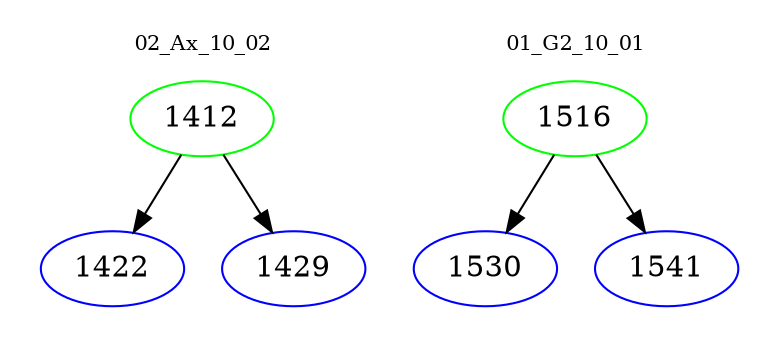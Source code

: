 digraph{
subgraph cluster_0 {
color = white
label = "02_Ax_10_02";
fontsize=10;
T0_1412 [label="1412", color="green"]
T0_1412 -> T0_1422 [color="black"]
T0_1422 [label="1422", color="blue"]
T0_1412 -> T0_1429 [color="black"]
T0_1429 [label="1429", color="blue"]
}
subgraph cluster_1 {
color = white
label = "01_G2_10_01";
fontsize=10;
T1_1516 [label="1516", color="green"]
T1_1516 -> T1_1530 [color="black"]
T1_1530 [label="1530", color="blue"]
T1_1516 -> T1_1541 [color="black"]
T1_1541 [label="1541", color="blue"]
}
}
